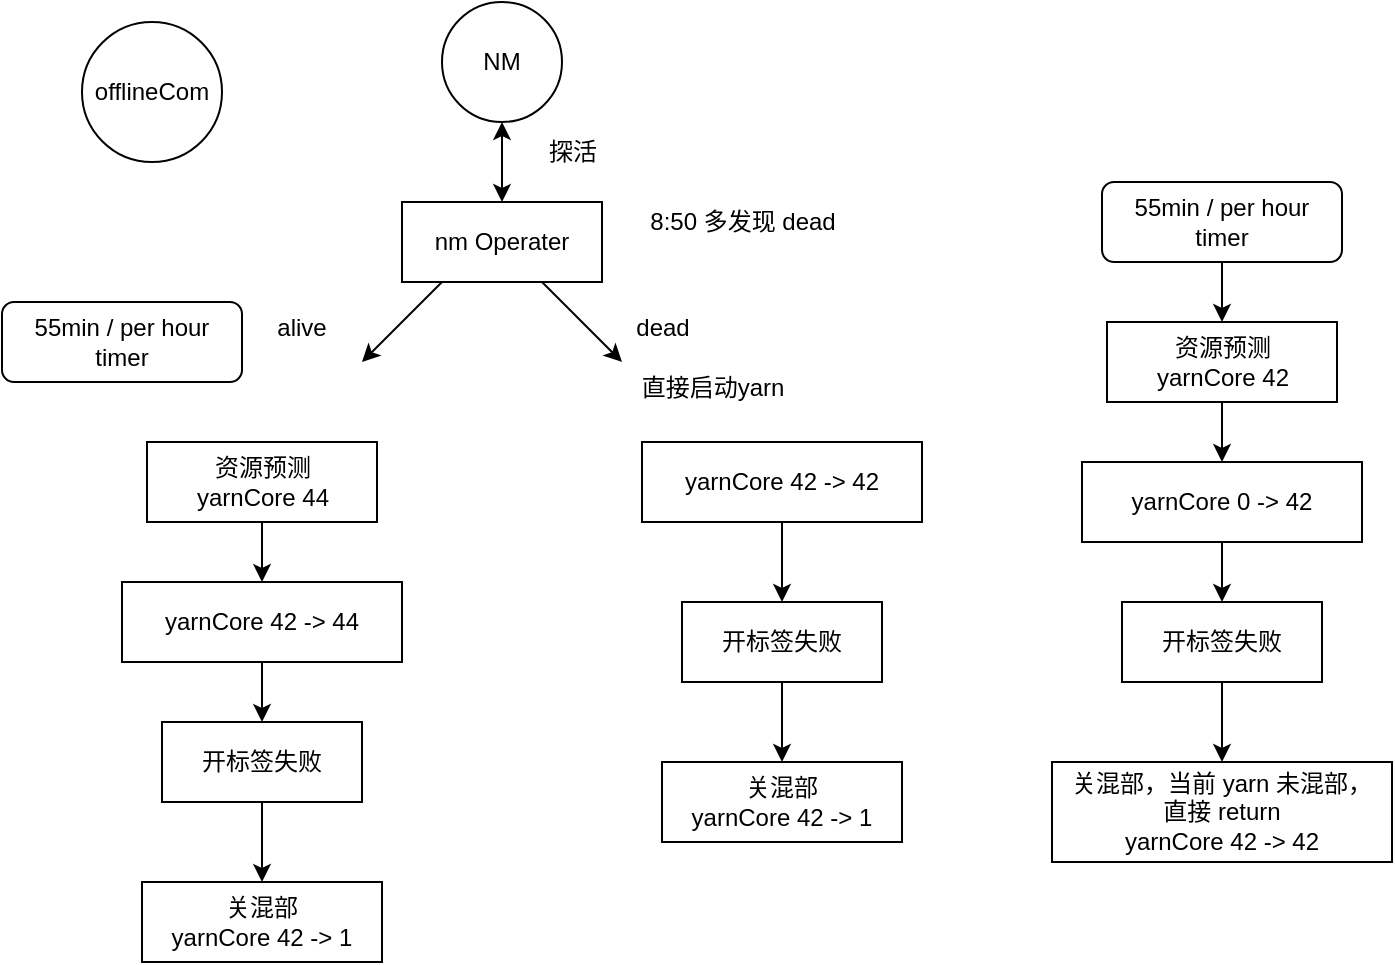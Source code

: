 <mxfile version="24.8.6">
  <diagram name="第 1 页" id="6NzlVoefManSM0sn0vj-">
    <mxGraphModel dx="906" dy="633" grid="1" gridSize="10" guides="1" tooltips="1" connect="1" arrows="1" fold="1" page="1" pageScale="1" pageWidth="827" pageHeight="1169" math="0" shadow="0">
      <root>
        <mxCell id="0" />
        <mxCell id="1" parent="0" />
        <mxCell id="j6XiEbzldbbEHOMYe7zC-1" value="nm Operater" style="rounded=0;whiteSpace=wrap;html=1;fillColor=none;" vertex="1" parent="1">
          <mxGeometry x="280" y="120" width="100" height="40" as="geometry" />
        </mxCell>
        <mxCell id="j6XiEbzldbbEHOMYe7zC-2" value="" style="endArrow=classic;startArrow=classic;html=1;rounded=0;" edge="1" parent="1">
          <mxGeometry width="50" height="50" relative="1" as="geometry">
            <mxPoint x="330" y="120" as="sourcePoint" />
            <mxPoint x="330" y="80" as="targetPoint" />
          </mxGeometry>
        </mxCell>
        <mxCell id="j6XiEbzldbbEHOMYe7zC-3" value="NM" style="ellipse;whiteSpace=wrap;html=1;aspect=fixed;fillColor=none;" vertex="1" parent="1">
          <mxGeometry x="300" y="20" width="60" height="60" as="geometry" />
        </mxCell>
        <mxCell id="j6XiEbzldbbEHOMYe7zC-4" value="探活" style="text;html=1;align=center;verticalAlign=middle;resizable=0;points=[];autosize=1;strokeColor=none;fillColor=none;" vertex="1" parent="1">
          <mxGeometry x="340" y="80" width="50" height="30" as="geometry" />
        </mxCell>
        <mxCell id="j6XiEbzldbbEHOMYe7zC-5" value="" style="endArrow=classic;html=1;rounded=0;" edge="1" parent="1">
          <mxGeometry width="50" height="50" relative="1" as="geometry">
            <mxPoint x="350" y="160" as="sourcePoint" />
            <mxPoint x="390" y="200" as="targetPoint" />
          </mxGeometry>
        </mxCell>
        <mxCell id="j6XiEbzldbbEHOMYe7zC-6" value="" style="endArrow=classic;html=1;rounded=0;" edge="1" parent="1">
          <mxGeometry width="50" height="50" relative="1" as="geometry">
            <mxPoint x="300" y="160" as="sourcePoint" />
            <mxPoint x="260" y="200" as="targetPoint" />
          </mxGeometry>
        </mxCell>
        <mxCell id="j6XiEbzldbbEHOMYe7zC-7" value="dead" style="text;html=1;align=center;verticalAlign=middle;resizable=0;points=[];autosize=1;strokeColor=none;fillColor=none;" vertex="1" parent="1">
          <mxGeometry x="385" y="168" width="50" height="30" as="geometry" />
        </mxCell>
        <mxCell id="j6XiEbzldbbEHOMYe7zC-8" value="alive" style="text;strokeColor=none;align=center;fillColor=none;html=1;verticalAlign=middle;whiteSpace=wrap;rounded=0;" vertex="1" parent="1">
          <mxGeometry x="200" y="168" width="60" height="30" as="geometry" />
        </mxCell>
        <mxCell id="j6XiEbzldbbEHOMYe7zC-25" style="edgeStyle=orthogonalEdgeStyle;rounded=0;orthogonalLoop=1;jettySize=auto;html=1;entryX=0.5;entryY=0;entryDx=0;entryDy=0;" edge="1" parent="1" source="j6XiEbzldbbEHOMYe7zC-9" target="j6XiEbzldbbEHOMYe7zC-21">
          <mxGeometry relative="1" as="geometry" />
        </mxCell>
        <mxCell id="j6XiEbzldbbEHOMYe7zC-9" value="资源预测&lt;div&gt;yarnCore 42&lt;/div&gt;" style="rounded=0;whiteSpace=wrap;html=1;fillColor=none;" vertex="1" parent="1">
          <mxGeometry x="632.5" y="180" width="115" height="40" as="geometry" />
        </mxCell>
        <mxCell id="j6XiEbzldbbEHOMYe7zC-10" value="直接启动yarn" style="text;html=1;align=center;verticalAlign=middle;resizable=0;points=[];autosize=1;strokeColor=none;fillColor=none;" vertex="1" parent="1">
          <mxGeometry x="390" y="198" width="90" height="30" as="geometry" />
        </mxCell>
        <mxCell id="j6XiEbzldbbEHOMYe7zC-15" style="edgeStyle=orthogonalEdgeStyle;rounded=0;orthogonalLoop=1;jettySize=auto;html=1;" edge="1" parent="1" source="j6XiEbzldbbEHOMYe7zC-11" target="j6XiEbzldbbEHOMYe7zC-14">
          <mxGeometry relative="1" as="geometry" />
        </mxCell>
        <mxCell id="j6XiEbzldbbEHOMYe7zC-11" value="yarnCore 42 -&amp;gt; 42" style="rounded=0;whiteSpace=wrap;html=1;fillColor=none;" vertex="1" parent="1">
          <mxGeometry x="400" y="240" width="140" height="40" as="geometry" />
        </mxCell>
        <mxCell id="j6XiEbzldbbEHOMYe7zC-12" value="offlineCom" style="ellipse;whiteSpace=wrap;html=1;aspect=fixed;fillColor=none;" vertex="1" parent="1">
          <mxGeometry x="120" y="30" width="70" height="70" as="geometry" />
        </mxCell>
        <mxCell id="j6XiEbzldbbEHOMYe7zC-17" style="edgeStyle=orthogonalEdgeStyle;rounded=0;orthogonalLoop=1;jettySize=auto;html=1;entryX=0.5;entryY=0;entryDx=0;entryDy=0;" edge="1" parent="1" source="j6XiEbzldbbEHOMYe7zC-14" target="j6XiEbzldbbEHOMYe7zC-16">
          <mxGeometry relative="1" as="geometry" />
        </mxCell>
        <mxCell id="j6XiEbzldbbEHOMYe7zC-14" value="开标签失败" style="rounded=0;whiteSpace=wrap;html=1;fillColor=none;" vertex="1" parent="1">
          <mxGeometry x="420" y="320" width="100" height="40" as="geometry" />
        </mxCell>
        <mxCell id="j6XiEbzldbbEHOMYe7zC-16" value="关混部&lt;div&gt;yarnCore 42 -&amp;gt; 1&lt;/div&gt;" style="rounded=0;whiteSpace=wrap;html=1;fillColor=none;" vertex="1" parent="1">
          <mxGeometry x="410" y="400" width="120" height="40" as="geometry" />
        </mxCell>
        <mxCell id="j6XiEbzldbbEHOMYe7zC-24" style="edgeStyle=orthogonalEdgeStyle;rounded=0;orthogonalLoop=1;jettySize=auto;html=1;entryX=0.5;entryY=0;entryDx=0;entryDy=0;" edge="1" parent="1" source="j6XiEbzldbbEHOMYe7zC-20" target="j6XiEbzldbbEHOMYe7zC-9">
          <mxGeometry relative="1" as="geometry" />
        </mxCell>
        <mxCell id="j6XiEbzldbbEHOMYe7zC-20" value="55min / per hour&lt;div&gt;timer&lt;/div&gt;" style="rounded=1;whiteSpace=wrap;html=1;fillColor=none;" vertex="1" parent="1">
          <mxGeometry x="630" y="110" width="120" height="40" as="geometry" />
        </mxCell>
        <mxCell id="j6XiEbzldbbEHOMYe7zC-26" style="edgeStyle=orthogonalEdgeStyle;rounded=0;orthogonalLoop=1;jettySize=auto;html=1;" edge="1" parent="1" source="j6XiEbzldbbEHOMYe7zC-21" target="j6XiEbzldbbEHOMYe7zC-22">
          <mxGeometry relative="1" as="geometry" />
        </mxCell>
        <mxCell id="j6XiEbzldbbEHOMYe7zC-21" value="yarnCore 0 -&amp;gt; 42" style="rounded=0;whiteSpace=wrap;html=1;fillColor=none;" vertex="1" parent="1">
          <mxGeometry x="620" y="250" width="140" height="40" as="geometry" />
        </mxCell>
        <mxCell id="j6XiEbzldbbEHOMYe7zC-27" style="edgeStyle=orthogonalEdgeStyle;rounded=0;orthogonalLoop=1;jettySize=auto;html=1;entryX=0.5;entryY=0;entryDx=0;entryDy=0;" edge="1" parent="1" source="j6XiEbzldbbEHOMYe7zC-22" target="j6XiEbzldbbEHOMYe7zC-23">
          <mxGeometry relative="1" as="geometry" />
        </mxCell>
        <mxCell id="j6XiEbzldbbEHOMYe7zC-22" value="开标签失败" style="rounded=0;whiteSpace=wrap;html=1;fillColor=none;" vertex="1" parent="1">
          <mxGeometry x="640" y="320" width="100" height="40" as="geometry" />
        </mxCell>
        <mxCell id="j6XiEbzldbbEHOMYe7zC-23" value="关混部，当前 yarn 未混部，&lt;div&gt;直接 return&lt;div&gt;yarnCore&amp;nbsp;&lt;span style=&quot;background-color: initial;&quot;&gt;42 -&amp;gt; 42&lt;/span&gt;&lt;/div&gt;&lt;/div&gt;" style="rounded=0;whiteSpace=wrap;html=1;fillColor=none;" vertex="1" parent="1">
          <mxGeometry x="605" y="400" width="170" height="50" as="geometry" />
        </mxCell>
        <mxCell id="j6XiEbzldbbEHOMYe7zC-29" value="8:50 多发现 dead" style="text;html=1;align=center;verticalAlign=middle;resizable=0;points=[];autosize=1;strokeColor=none;fillColor=none;" vertex="1" parent="1">
          <mxGeometry x="390" y="115" width="120" height="30" as="geometry" />
        </mxCell>
        <mxCell id="j6XiEbzldbbEHOMYe7zC-35" value="关混部&lt;div&gt;yarnCore 42 -&amp;gt; 1&lt;/div&gt;" style="rounded=0;whiteSpace=wrap;html=1;fillColor=none;" vertex="1" parent="1">
          <mxGeometry x="150" y="460" width="120" height="40" as="geometry" />
        </mxCell>
        <mxCell id="j6XiEbzldbbEHOMYe7zC-36" value="55min / per hour&lt;div&gt;timer&lt;/div&gt;" style="rounded=1;whiteSpace=wrap;html=1;fillColor=none;" vertex="1" parent="1">
          <mxGeometry x="80" y="170" width="120" height="40" as="geometry" />
        </mxCell>
        <mxCell id="j6XiEbzldbbEHOMYe7zC-37" style="edgeStyle=orthogonalEdgeStyle;rounded=0;orthogonalLoop=1;jettySize=auto;html=1;entryX=0.5;entryY=0;entryDx=0;entryDy=0;" edge="1" parent="1" source="j6XiEbzldbbEHOMYe7zC-38" target="j6XiEbzldbbEHOMYe7zC-42">
          <mxGeometry relative="1" as="geometry" />
        </mxCell>
        <mxCell id="j6XiEbzldbbEHOMYe7zC-38" value="资源预测&lt;div&gt;yarnCore 44&lt;/div&gt;" style="rounded=0;whiteSpace=wrap;html=1;fillColor=none;" vertex="1" parent="1">
          <mxGeometry x="152.5" y="240" width="115" height="40" as="geometry" />
        </mxCell>
        <mxCell id="j6XiEbzldbbEHOMYe7zC-41" style="edgeStyle=orthogonalEdgeStyle;rounded=0;orthogonalLoop=1;jettySize=auto;html=1;" edge="1" parent="1" source="j6XiEbzldbbEHOMYe7zC-42" target="j6XiEbzldbbEHOMYe7zC-44">
          <mxGeometry relative="1" as="geometry" />
        </mxCell>
        <mxCell id="j6XiEbzldbbEHOMYe7zC-42" value="yarnCore 42 -&amp;gt; 44" style="rounded=0;whiteSpace=wrap;html=1;fillColor=none;" vertex="1" parent="1">
          <mxGeometry x="140" y="310" width="140" height="40" as="geometry" />
        </mxCell>
        <mxCell id="j6XiEbzldbbEHOMYe7zC-43" style="edgeStyle=orthogonalEdgeStyle;rounded=0;orthogonalLoop=1;jettySize=auto;html=1;entryX=0.5;entryY=0;entryDx=0;entryDy=0;" edge="1" parent="1" source="j6XiEbzldbbEHOMYe7zC-44">
          <mxGeometry relative="1" as="geometry">
            <mxPoint x="210" y="460" as="targetPoint" />
          </mxGeometry>
        </mxCell>
        <mxCell id="j6XiEbzldbbEHOMYe7zC-44" value="开标签失败" style="rounded=0;whiteSpace=wrap;html=1;fillColor=none;" vertex="1" parent="1">
          <mxGeometry x="160" y="380" width="100" height="40" as="geometry" />
        </mxCell>
      </root>
    </mxGraphModel>
  </diagram>
</mxfile>
